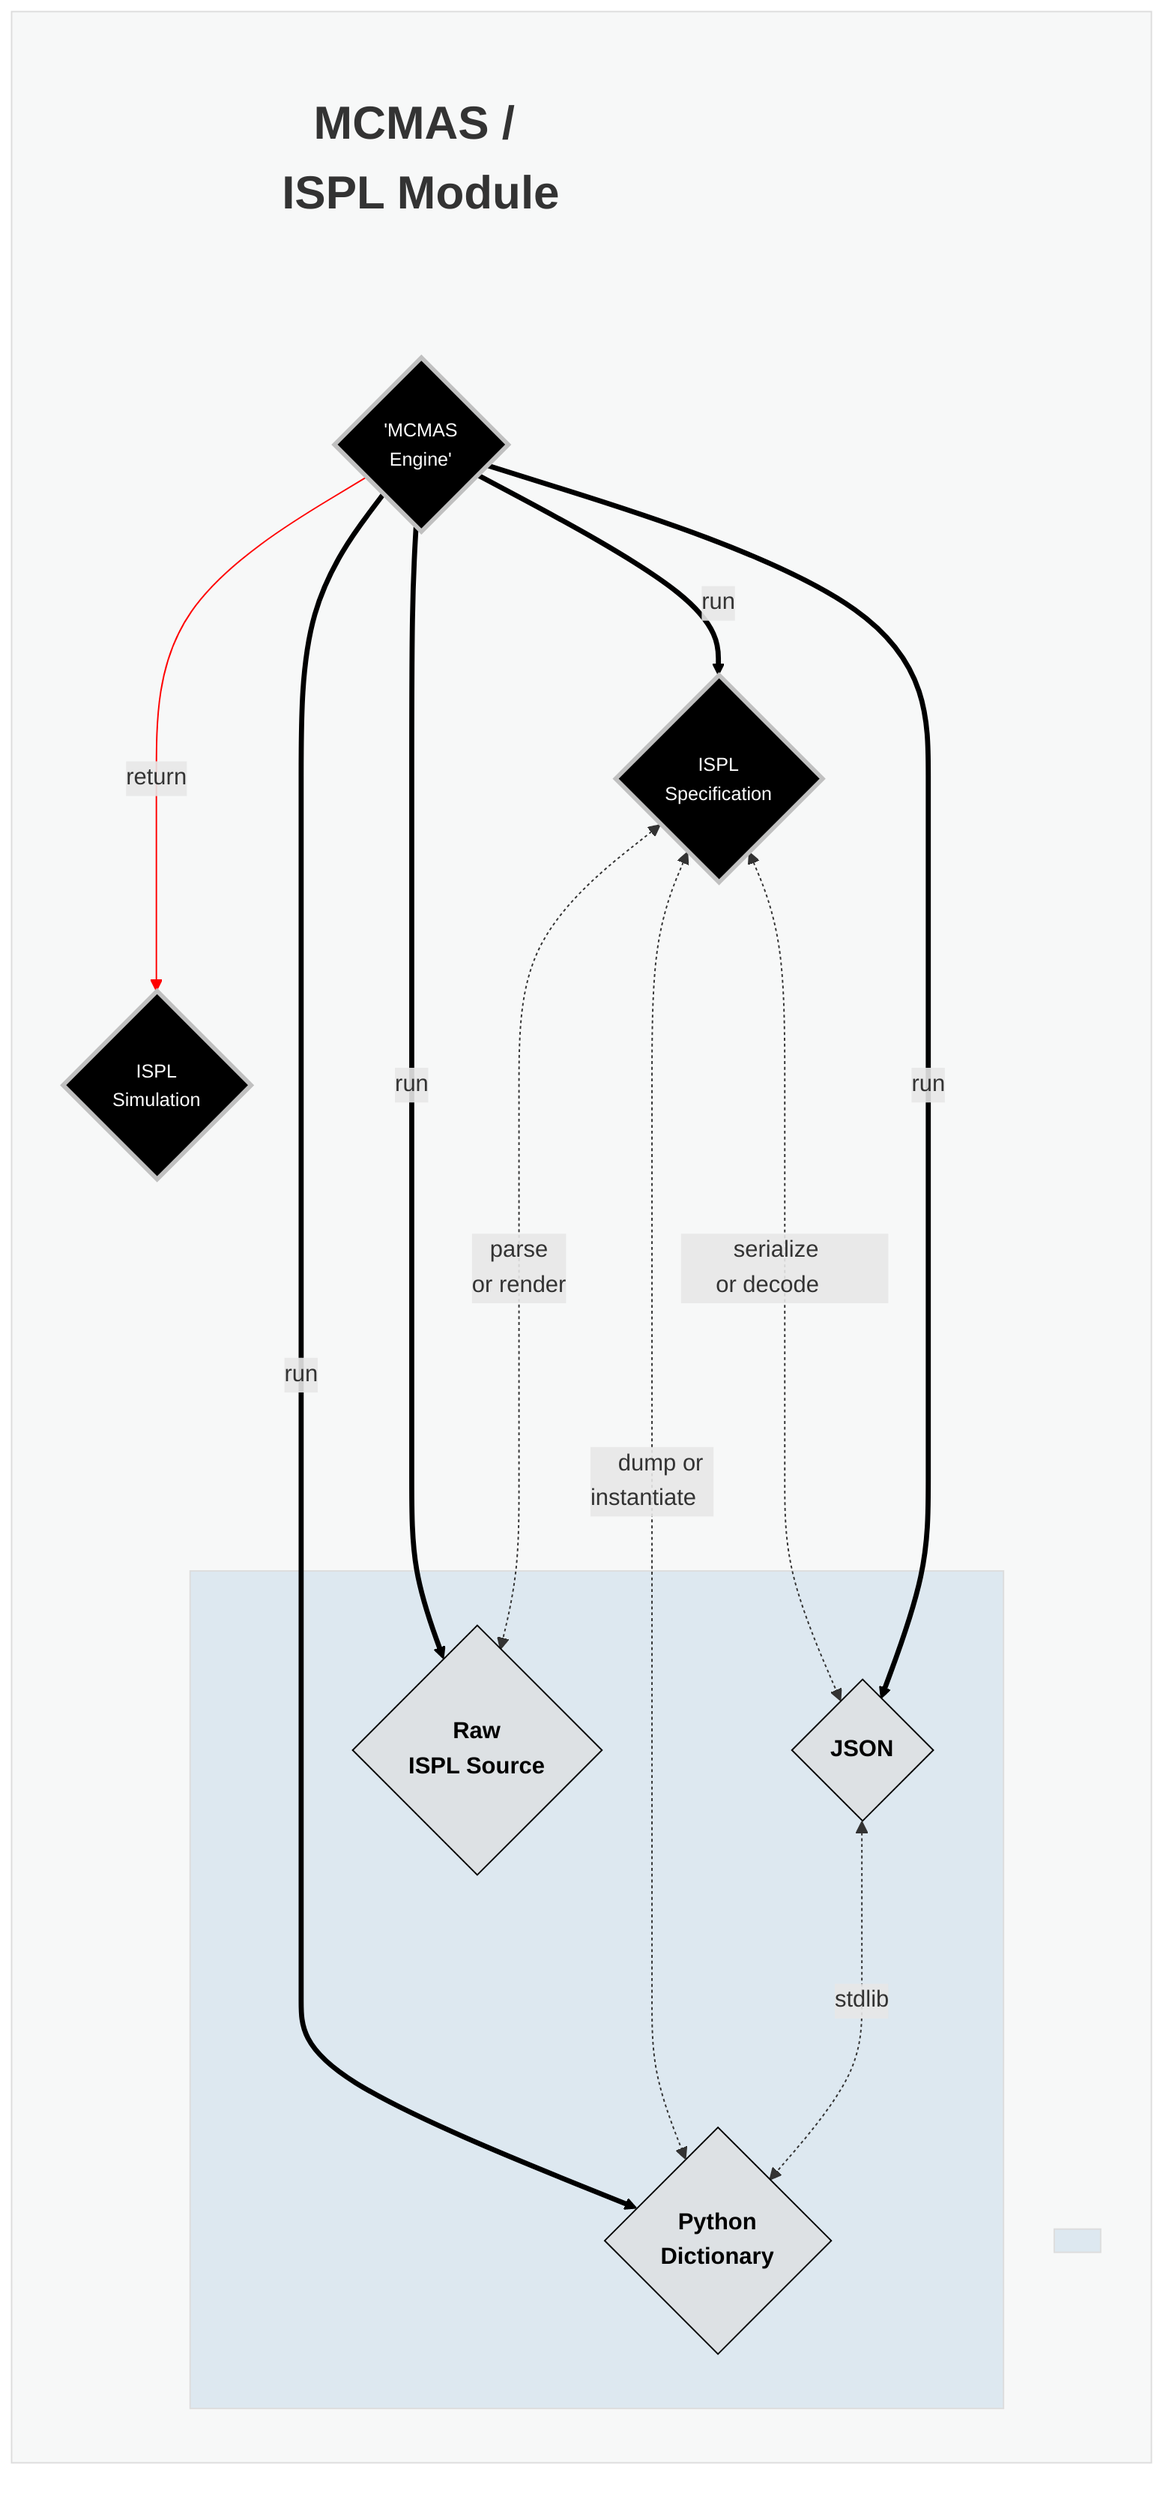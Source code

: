 %% ---
%% title: PY-MCMAS Data Model
%% ---
%% ⠀⠀⠀⠀⠀⠀⠀⠀⠀⠀⠀⠀⠀⠀⠀⠀⠀⠀⠀⠀⠀⠀⠀⠀⠀⠀⠀⠀⠀⠀⠀⠀⠀⠀
flowchart LR
    subgraph Module [" "]
      INVISIBLE[MCMAS / ISPL Module]---Mcmas
      
        ISim{"ISPL<br/>Simulation"}
        Spec{"ISPL<br/>Specification"}
        Mcmas{'MCMAS<br/>Engine'}
      subgraph ML2 [" "]
        direction LR 
      end
      subgraph ML1 [" "]
        direction RL 
        JSON{"JSON"}
        Code{"Raw<br/>ISPL Source"}
        Dict{"Python<br/>Dictionary"}
      end
      
      Mcmas ---> | return | ISim
      linkStyle 1 stroke:red
      Mcmas ===> | run | Dict
      linkStyle 2 stroke:black
      Mcmas ==> | run | Code
      linkStyle 3 stroke:black
      Mcmas ==> | run | Spec
      linkStyle 4 stroke:black
      Mcmas ==> | run | JSON
      linkStyle 5 stroke:black
      JSON{"JSON"} <-..-> |stdlib| Dict
      Spec <-..-> |parse <br/>or render| Code
      Spec <-.....-> |"⠀dump or </br> instantiate⠀"| Dict
      Spec <-...-> |"⠀⠀serialize⠀⠀⠀<br/>⠀⠀or decode⠀⠀⠀⠀"| JSON
      
      %% subgraph ML3 [" "]
      %%   ISim---|extract symbols| Sympy ---|extract symbols| Spec
      %% end
    end
    
%% #b2bbc2
%% #b9c1c8
%% #c1c8ce
%% #c9cfd4
%% #d0d6da
%% #d8dde0
%% #e0e3e6
%% #e7eaec
%% #eff1f2
%% #f7f8f8
%% #ffffff
%% 
%% #8795a0
%% #96a2ab
%% #a4aeb7
%% #b2bbc2
%% #c0c8cd
%% #ced4d9
%% #dde1e4
    class Module Background
    class ML1,ML2 Blue
    class ML1,ML3 Blue
    class L1,ML2 subSubgraph
    class EType,SimType,SpecType typeNode
    class JSON,Dict,Code dataNode
    class Mcmas,ISim,Spec blackWhite
    
    classDef Background fill:#f7f8f8,stroke:#ddd,stroke-width:4x,font-size:22px,font-weight:bold,color:black
    classDef Blue fill:#dde8f0,stroke:#ddd,stroke-width:4x,font-size:22px,font-weight:bold,color:black
    
    classDef dataNode fill:#dde1e4,color:black,font-weight:bolder,stroke:black,stroke-width:1px
    
    classDef blackWhite fill:#000000,stroke:silver,stroke-width:3px,font-size:13px,color:#ffffff
     
    classDef invisible fill:transparent,stroke:transparent,font-size:32px,font-weight:bold
    classDef invisibleLine stroke:transparent
    
    class INVISIBLE invisible
        linkStyle 0 stroke:transparent